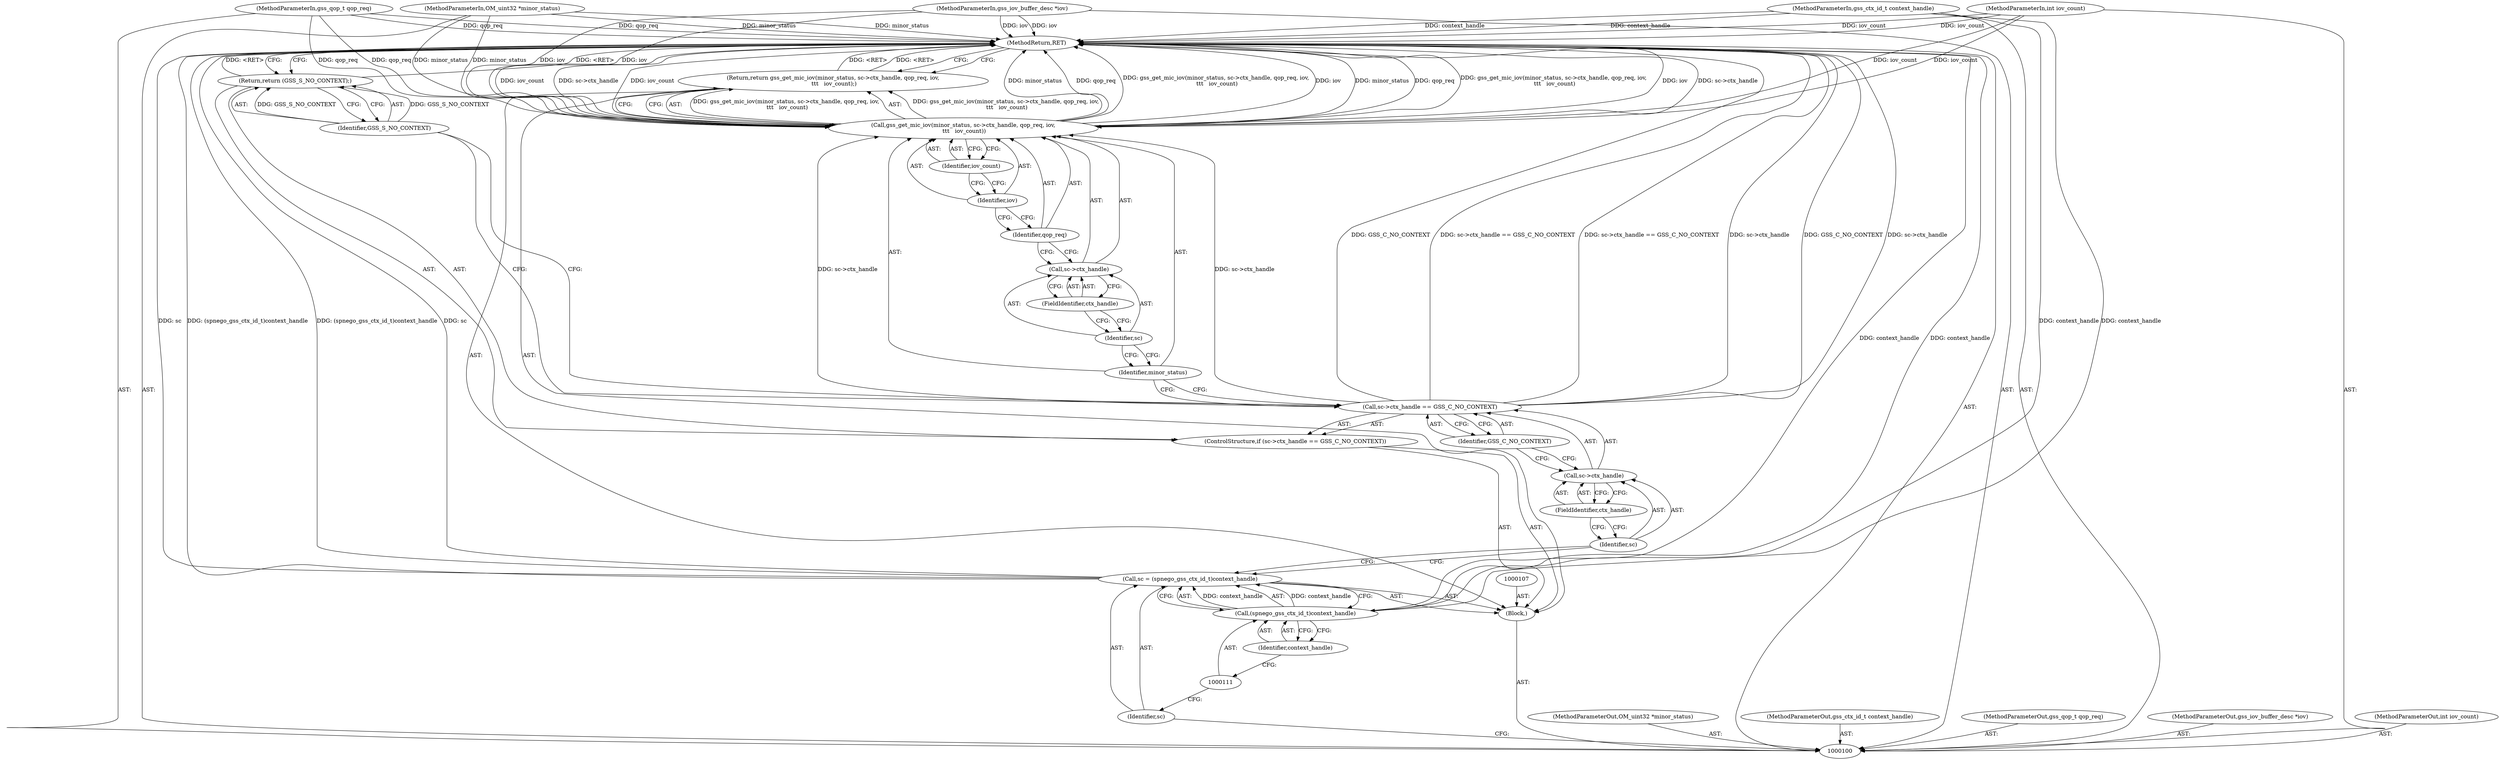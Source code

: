 digraph "0_krb5_b51b33f2bc5d1497ddf5bd107f791c101695000d_9" {
"1000130" [label="(MethodReturn,RET)"];
"1000101" [label="(MethodParameterIn,OM_uint32 *minor_status)"];
"1000168" [label="(MethodParameterOut,OM_uint32 *minor_status)"];
"1000102" [label="(MethodParameterIn,gss_ctx_id_t context_handle)"];
"1000169" [label="(MethodParameterOut,gss_ctx_id_t context_handle)"];
"1000122" [label="(Call,gss_get_mic_iov(minor_status, sc->ctx_handle, qop_req, iov,\n \t\t\t   iov_count))"];
"1000123" [label="(Identifier,minor_status)"];
"1000121" [label="(Return,return gss_get_mic_iov(minor_status, sc->ctx_handle, qop_req, iov,\n \t\t\t   iov_count);)"];
"1000124" [label="(Call,sc->ctx_handle)"];
"1000125" [label="(Identifier,sc)"];
"1000126" [label="(FieldIdentifier,ctx_handle)"];
"1000127" [label="(Identifier,qop_req)"];
"1000128" [label="(Identifier,iov)"];
"1000129" [label="(Identifier,iov_count)"];
"1000103" [label="(MethodParameterIn,gss_qop_t qop_req)"];
"1000170" [label="(MethodParameterOut,gss_qop_t qop_req)"];
"1000104" [label="(MethodParameterIn,gss_iov_buffer_desc *iov)"];
"1000171" [label="(MethodParameterOut,gss_iov_buffer_desc *iov)"];
"1000105" [label="(MethodParameterIn,int iov_count)"];
"1000172" [label="(MethodParameterOut,int iov_count)"];
"1000106" [label="(Block,)"];
"1000108" [label="(Call,sc = (spnego_gss_ctx_id_t)context_handle)"];
"1000109" [label="(Identifier,sc)"];
"1000110" [label="(Call,(spnego_gss_ctx_id_t)context_handle)"];
"1000112" [label="(Identifier,context_handle)"];
"1000117" [label="(FieldIdentifier,ctx_handle)"];
"1000118" [label="(Identifier,GSS_C_NO_CONTEXT)"];
"1000113" [label="(ControlStructure,if (sc->ctx_handle == GSS_C_NO_CONTEXT))"];
"1000114" [label="(Call,sc->ctx_handle == GSS_C_NO_CONTEXT)"];
"1000115" [label="(Call,sc->ctx_handle)"];
"1000116" [label="(Identifier,sc)"];
"1000120" [label="(Identifier,GSS_S_NO_CONTEXT)"];
"1000119" [label="(Return,return (GSS_S_NO_CONTEXT);)"];
"1000130" -> "1000100"  [label="AST: "];
"1000130" -> "1000119"  [label="CFG: "];
"1000130" -> "1000121"  [label="CFG: "];
"1000121" -> "1000130"  [label="DDG: <RET>"];
"1000119" -> "1000130"  [label="DDG: <RET>"];
"1000104" -> "1000130"  [label="DDG: iov"];
"1000105" -> "1000130"  [label="DDG: iov_count"];
"1000114" -> "1000130"  [label="DDG: sc->ctx_handle == GSS_C_NO_CONTEXT"];
"1000114" -> "1000130"  [label="DDG: sc->ctx_handle"];
"1000114" -> "1000130"  [label="DDG: GSS_C_NO_CONTEXT"];
"1000122" -> "1000130"  [label="DDG: minor_status"];
"1000122" -> "1000130"  [label="DDG: qop_req"];
"1000122" -> "1000130"  [label="DDG: gss_get_mic_iov(minor_status, sc->ctx_handle, qop_req, iov,\n \t\t\t   iov_count)"];
"1000122" -> "1000130"  [label="DDG: iov"];
"1000122" -> "1000130"  [label="DDG: sc->ctx_handle"];
"1000122" -> "1000130"  [label="DDG: iov_count"];
"1000108" -> "1000130"  [label="DDG: sc"];
"1000108" -> "1000130"  [label="DDG: (spnego_gss_ctx_id_t)context_handle"];
"1000103" -> "1000130"  [label="DDG: qop_req"];
"1000102" -> "1000130"  [label="DDG: context_handle"];
"1000110" -> "1000130"  [label="DDG: context_handle"];
"1000101" -> "1000130"  [label="DDG: minor_status"];
"1000101" -> "1000100"  [label="AST: "];
"1000101" -> "1000130"  [label="DDG: minor_status"];
"1000101" -> "1000122"  [label="DDG: minor_status"];
"1000168" -> "1000100"  [label="AST: "];
"1000102" -> "1000100"  [label="AST: "];
"1000102" -> "1000130"  [label="DDG: context_handle"];
"1000102" -> "1000110"  [label="DDG: context_handle"];
"1000169" -> "1000100"  [label="AST: "];
"1000122" -> "1000121"  [label="AST: "];
"1000122" -> "1000129"  [label="CFG: "];
"1000123" -> "1000122"  [label="AST: "];
"1000124" -> "1000122"  [label="AST: "];
"1000127" -> "1000122"  [label="AST: "];
"1000128" -> "1000122"  [label="AST: "];
"1000129" -> "1000122"  [label="AST: "];
"1000121" -> "1000122"  [label="CFG: "];
"1000122" -> "1000130"  [label="DDG: minor_status"];
"1000122" -> "1000130"  [label="DDG: qop_req"];
"1000122" -> "1000130"  [label="DDG: gss_get_mic_iov(minor_status, sc->ctx_handle, qop_req, iov,\n \t\t\t   iov_count)"];
"1000122" -> "1000130"  [label="DDG: iov"];
"1000122" -> "1000130"  [label="DDG: sc->ctx_handle"];
"1000122" -> "1000130"  [label="DDG: iov_count"];
"1000122" -> "1000121"  [label="DDG: gss_get_mic_iov(minor_status, sc->ctx_handle, qop_req, iov,\n \t\t\t   iov_count)"];
"1000101" -> "1000122"  [label="DDG: minor_status"];
"1000114" -> "1000122"  [label="DDG: sc->ctx_handle"];
"1000103" -> "1000122"  [label="DDG: qop_req"];
"1000104" -> "1000122"  [label="DDG: iov"];
"1000105" -> "1000122"  [label="DDG: iov_count"];
"1000123" -> "1000122"  [label="AST: "];
"1000123" -> "1000114"  [label="CFG: "];
"1000125" -> "1000123"  [label="CFG: "];
"1000121" -> "1000106"  [label="AST: "];
"1000121" -> "1000122"  [label="CFG: "];
"1000122" -> "1000121"  [label="AST: "];
"1000130" -> "1000121"  [label="CFG: "];
"1000121" -> "1000130"  [label="DDG: <RET>"];
"1000122" -> "1000121"  [label="DDG: gss_get_mic_iov(minor_status, sc->ctx_handle, qop_req, iov,\n \t\t\t   iov_count)"];
"1000124" -> "1000122"  [label="AST: "];
"1000124" -> "1000126"  [label="CFG: "];
"1000125" -> "1000124"  [label="AST: "];
"1000126" -> "1000124"  [label="AST: "];
"1000127" -> "1000124"  [label="CFG: "];
"1000125" -> "1000124"  [label="AST: "];
"1000125" -> "1000123"  [label="CFG: "];
"1000126" -> "1000125"  [label="CFG: "];
"1000126" -> "1000124"  [label="AST: "];
"1000126" -> "1000125"  [label="CFG: "];
"1000124" -> "1000126"  [label="CFG: "];
"1000127" -> "1000122"  [label="AST: "];
"1000127" -> "1000124"  [label="CFG: "];
"1000128" -> "1000127"  [label="CFG: "];
"1000128" -> "1000122"  [label="AST: "];
"1000128" -> "1000127"  [label="CFG: "];
"1000129" -> "1000128"  [label="CFG: "];
"1000129" -> "1000122"  [label="AST: "];
"1000129" -> "1000128"  [label="CFG: "];
"1000122" -> "1000129"  [label="CFG: "];
"1000103" -> "1000100"  [label="AST: "];
"1000103" -> "1000130"  [label="DDG: qop_req"];
"1000103" -> "1000122"  [label="DDG: qop_req"];
"1000170" -> "1000100"  [label="AST: "];
"1000104" -> "1000100"  [label="AST: "];
"1000104" -> "1000130"  [label="DDG: iov"];
"1000104" -> "1000122"  [label="DDG: iov"];
"1000171" -> "1000100"  [label="AST: "];
"1000105" -> "1000100"  [label="AST: "];
"1000105" -> "1000130"  [label="DDG: iov_count"];
"1000105" -> "1000122"  [label="DDG: iov_count"];
"1000172" -> "1000100"  [label="AST: "];
"1000106" -> "1000100"  [label="AST: "];
"1000107" -> "1000106"  [label="AST: "];
"1000108" -> "1000106"  [label="AST: "];
"1000113" -> "1000106"  [label="AST: "];
"1000121" -> "1000106"  [label="AST: "];
"1000108" -> "1000106"  [label="AST: "];
"1000108" -> "1000110"  [label="CFG: "];
"1000109" -> "1000108"  [label="AST: "];
"1000110" -> "1000108"  [label="AST: "];
"1000116" -> "1000108"  [label="CFG: "];
"1000108" -> "1000130"  [label="DDG: sc"];
"1000108" -> "1000130"  [label="DDG: (spnego_gss_ctx_id_t)context_handle"];
"1000110" -> "1000108"  [label="DDG: context_handle"];
"1000109" -> "1000108"  [label="AST: "];
"1000109" -> "1000100"  [label="CFG: "];
"1000111" -> "1000109"  [label="CFG: "];
"1000110" -> "1000108"  [label="AST: "];
"1000110" -> "1000112"  [label="CFG: "];
"1000111" -> "1000110"  [label="AST: "];
"1000112" -> "1000110"  [label="AST: "];
"1000108" -> "1000110"  [label="CFG: "];
"1000110" -> "1000130"  [label="DDG: context_handle"];
"1000110" -> "1000108"  [label="DDG: context_handle"];
"1000102" -> "1000110"  [label="DDG: context_handle"];
"1000112" -> "1000110"  [label="AST: "];
"1000112" -> "1000111"  [label="CFG: "];
"1000110" -> "1000112"  [label="CFG: "];
"1000117" -> "1000115"  [label="AST: "];
"1000117" -> "1000116"  [label="CFG: "];
"1000115" -> "1000117"  [label="CFG: "];
"1000118" -> "1000114"  [label="AST: "];
"1000118" -> "1000115"  [label="CFG: "];
"1000114" -> "1000118"  [label="CFG: "];
"1000113" -> "1000106"  [label="AST: "];
"1000114" -> "1000113"  [label="AST: "];
"1000119" -> "1000113"  [label="AST: "];
"1000114" -> "1000113"  [label="AST: "];
"1000114" -> "1000118"  [label="CFG: "];
"1000115" -> "1000114"  [label="AST: "];
"1000118" -> "1000114"  [label="AST: "];
"1000120" -> "1000114"  [label="CFG: "];
"1000123" -> "1000114"  [label="CFG: "];
"1000114" -> "1000130"  [label="DDG: sc->ctx_handle == GSS_C_NO_CONTEXT"];
"1000114" -> "1000130"  [label="DDG: sc->ctx_handle"];
"1000114" -> "1000130"  [label="DDG: GSS_C_NO_CONTEXT"];
"1000114" -> "1000122"  [label="DDG: sc->ctx_handle"];
"1000115" -> "1000114"  [label="AST: "];
"1000115" -> "1000117"  [label="CFG: "];
"1000116" -> "1000115"  [label="AST: "];
"1000117" -> "1000115"  [label="AST: "];
"1000118" -> "1000115"  [label="CFG: "];
"1000116" -> "1000115"  [label="AST: "];
"1000116" -> "1000108"  [label="CFG: "];
"1000117" -> "1000116"  [label="CFG: "];
"1000120" -> "1000119"  [label="AST: "];
"1000120" -> "1000114"  [label="CFG: "];
"1000119" -> "1000120"  [label="CFG: "];
"1000120" -> "1000119"  [label="DDG: GSS_S_NO_CONTEXT"];
"1000119" -> "1000113"  [label="AST: "];
"1000119" -> "1000120"  [label="CFG: "];
"1000120" -> "1000119"  [label="AST: "];
"1000130" -> "1000119"  [label="CFG: "];
"1000119" -> "1000130"  [label="DDG: <RET>"];
"1000120" -> "1000119"  [label="DDG: GSS_S_NO_CONTEXT"];
}
